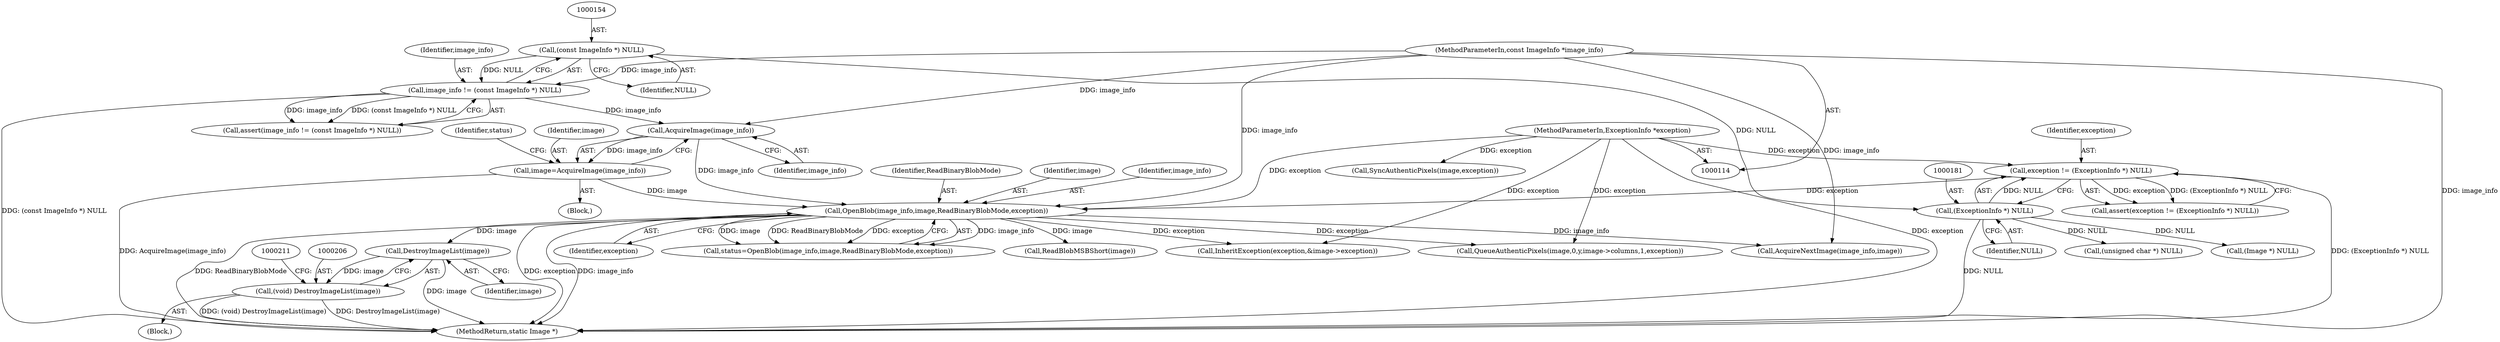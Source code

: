digraph "0_ImageMagick_f6e9d0d9955e85bdd7540b251cd50d598dacc5e6_41@pointer" {
"1000207" [label="(Call,DestroyImageList(image))"];
"1000195" [label="(Call,OpenBlob(image_info,image,ReadBinaryBlobMode,exception))"];
"1000191" [label="(Call,AcquireImage(image_info))"];
"1000151" [label="(Call,image_info != (const ImageInfo *) NULL)"];
"1000115" [label="(MethodParameterIn,const ImageInfo *image_info)"];
"1000153" [label="(Call,(const ImageInfo *) NULL)"];
"1000189" [label="(Call,image=AcquireImage(image_info))"];
"1000178" [label="(Call,exception != (ExceptionInfo *) NULL)"];
"1000116" [label="(MethodParameterIn,ExceptionInfo *exception)"];
"1000180" [label="(Call,(ExceptionInfo *) NULL)"];
"1000205" [label="(Call,(void) DestroyImageList(image))"];
"1000150" [label="(Call,assert(image_info != (const ImageInfo *) NULL))"];
"1000204" [label="(Block,)"];
"1001239" [label="(MethodReturn,static Image *)"];
"1000151" [label="(Call,image_info != (const ImageInfo *) NULL)"];
"1000153" [label="(Call,(const ImageInfo *) NULL)"];
"1000193" [label="(Call,status=OpenBlob(image_info,image,ReadBinaryBlobMode,exception))"];
"1000268" [label="(Call,InheritException(exception,&image->exception))"];
"1000198" [label="(Identifier,ReadBinaryBlobMode)"];
"1000208" [label="(Identifier,image)"];
"1000197" [label="(Identifier,image)"];
"1000152" [label="(Identifier,image_info)"];
"1000189" [label="(Call,image=AcquireImage(image_info))"];
"1000180" [label="(Call,(ExceptionInfo *) NULL)"];
"1001192" [label="(Call,AcquireNextImage(image_info,image))"];
"1000192" [label="(Identifier,image_info)"];
"1000177" [label="(Call,assert(exception != (ExceptionInfo *) NULL))"];
"1000195" [label="(Call,OpenBlob(image_info,image,ReadBinaryBlobMode,exception))"];
"1000178" [label="(Call,exception != (ExceptionInfo *) NULL)"];
"1000876" [label="(Call,QueueAuthenticPixels(image,0,y,image->columns,1,exception))"];
"1000194" [label="(Identifier,status)"];
"1000210" [label="(Call,(Image *) NULL)"];
"1000182" [label="(Identifier,NULL)"];
"1001054" [label="(Call,SyncAuthenticPixels(image,exception))"];
"1000190" [label="(Identifier,image)"];
"1000115" [label="(MethodParameterIn,const ImageInfo *image_info)"];
"1000191" [label="(Call,AcquireImage(image_info))"];
"1000637" [label="(Call,(unsigned char *) NULL)"];
"1000116" [label="(MethodParameterIn,ExceptionInfo *exception)"];
"1000155" [label="(Identifier,NULL)"];
"1000222" [label="(Call,ReadBlobMSBShort(image))"];
"1000199" [label="(Identifier,exception)"];
"1000179" [label="(Identifier,exception)"];
"1000205" [label="(Call,(void) DestroyImageList(image))"];
"1000117" [label="(Block,)"];
"1000196" [label="(Identifier,image_info)"];
"1000207" [label="(Call,DestroyImageList(image))"];
"1000207" -> "1000205"  [label="AST: "];
"1000207" -> "1000208"  [label="CFG: "];
"1000208" -> "1000207"  [label="AST: "];
"1000205" -> "1000207"  [label="CFG: "];
"1000207" -> "1001239"  [label="DDG: image"];
"1000207" -> "1000205"  [label="DDG: image"];
"1000195" -> "1000207"  [label="DDG: image"];
"1000195" -> "1000193"  [label="AST: "];
"1000195" -> "1000199"  [label="CFG: "];
"1000196" -> "1000195"  [label="AST: "];
"1000197" -> "1000195"  [label="AST: "];
"1000198" -> "1000195"  [label="AST: "];
"1000199" -> "1000195"  [label="AST: "];
"1000193" -> "1000195"  [label="CFG: "];
"1000195" -> "1001239"  [label="DDG: exception"];
"1000195" -> "1001239"  [label="DDG: image_info"];
"1000195" -> "1001239"  [label="DDG: ReadBinaryBlobMode"];
"1000195" -> "1000193"  [label="DDG: image_info"];
"1000195" -> "1000193"  [label="DDG: image"];
"1000195" -> "1000193"  [label="DDG: ReadBinaryBlobMode"];
"1000195" -> "1000193"  [label="DDG: exception"];
"1000191" -> "1000195"  [label="DDG: image_info"];
"1000115" -> "1000195"  [label="DDG: image_info"];
"1000189" -> "1000195"  [label="DDG: image"];
"1000178" -> "1000195"  [label="DDG: exception"];
"1000116" -> "1000195"  [label="DDG: exception"];
"1000195" -> "1000222"  [label="DDG: image"];
"1000195" -> "1000268"  [label="DDG: exception"];
"1000195" -> "1000876"  [label="DDG: exception"];
"1000195" -> "1001192"  [label="DDG: image_info"];
"1000191" -> "1000189"  [label="AST: "];
"1000191" -> "1000192"  [label="CFG: "];
"1000192" -> "1000191"  [label="AST: "];
"1000189" -> "1000191"  [label="CFG: "];
"1000191" -> "1000189"  [label="DDG: image_info"];
"1000151" -> "1000191"  [label="DDG: image_info"];
"1000115" -> "1000191"  [label="DDG: image_info"];
"1000151" -> "1000150"  [label="AST: "];
"1000151" -> "1000153"  [label="CFG: "];
"1000152" -> "1000151"  [label="AST: "];
"1000153" -> "1000151"  [label="AST: "];
"1000150" -> "1000151"  [label="CFG: "];
"1000151" -> "1001239"  [label="DDG: (const ImageInfo *) NULL"];
"1000151" -> "1000150"  [label="DDG: image_info"];
"1000151" -> "1000150"  [label="DDG: (const ImageInfo *) NULL"];
"1000115" -> "1000151"  [label="DDG: image_info"];
"1000153" -> "1000151"  [label="DDG: NULL"];
"1000115" -> "1000114"  [label="AST: "];
"1000115" -> "1001239"  [label="DDG: image_info"];
"1000115" -> "1001192"  [label="DDG: image_info"];
"1000153" -> "1000155"  [label="CFG: "];
"1000154" -> "1000153"  [label="AST: "];
"1000155" -> "1000153"  [label="AST: "];
"1000153" -> "1000180"  [label="DDG: NULL"];
"1000189" -> "1000117"  [label="AST: "];
"1000190" -> "1000189"  [label="AST: "];
"1000194" -> "1000189"  [label="CFG: "];
"1000189" -> "1001239"  [label="DDG: AcquireImage(image_info)"];
"1000178" -> "1000177"  [label="AST: "];
"1000178" -> "1000180"  [label="CFG: "];
"1000179" -> "1000178"  [label="AST: "];
"1000180" -> "1000178"  [label="AST: "];
"1000177" -> "1000178"  [label="CFG: "];
"1000178" -> "1001239"  [label="DDG: (ExceptionInfo *) NULL"];
"1000178" -> "1000177"  [label="DDG: exception"];
"1000178" -> "1000177"  [label="DDG: (ExceptionInfo *) NULL"];
"1000116" -> "1000178"  [label="DDG: exception"];
"1000180" -> "1000178"  [label="DDG: NULL"];
"1000116" -> "1000114"  [label="AST: "];
"1000116" -> "1001239"  [label="DDG: exception"];
"1000116" -> "1000268"  [label="DDG: exception"];
"1000116" -> "1000876"  [label="DDG: exception"];
"1000116" -> "1001054"  [label="DDG: exception"];
"1000180" -> "1000182"  [label="CFG: "];
"1000181" -> "1000180"  [label="AST: "];
"1000182" -> "1000180"  [label="AST: "];
"1000180" -> "1001239"  [label="DDG: NULL"];
"1000180" -> "1000210"  [label="DDG: NULL"];
"1000180" -> "1000637"  [label="DDG: NULL"];
"1000205" -> "1000204"  [label="AST: "];
"1000206" -> "1000205"  [label="AST: "];
"1000211" -> "1000205"  [label="CFG: "];
"1000205" -> "1001239"  [label="DDG: DestroyImageList(image)"];
"1000205" -> "1001239"  [label="DDG: (void) DestroyImageList(image)"];
}
